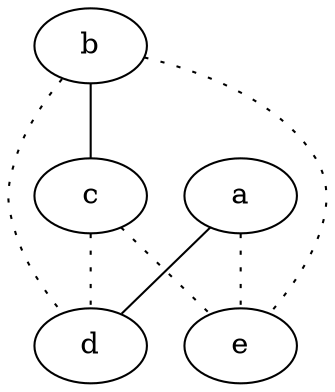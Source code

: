 graph {
a -- d;
a -- e [style=dotted];
b -- c;
b -- d [style=dotted];
b -- e [style=dotted];
c -- d [style=dotted];
c -- e [style=dotted];
}
